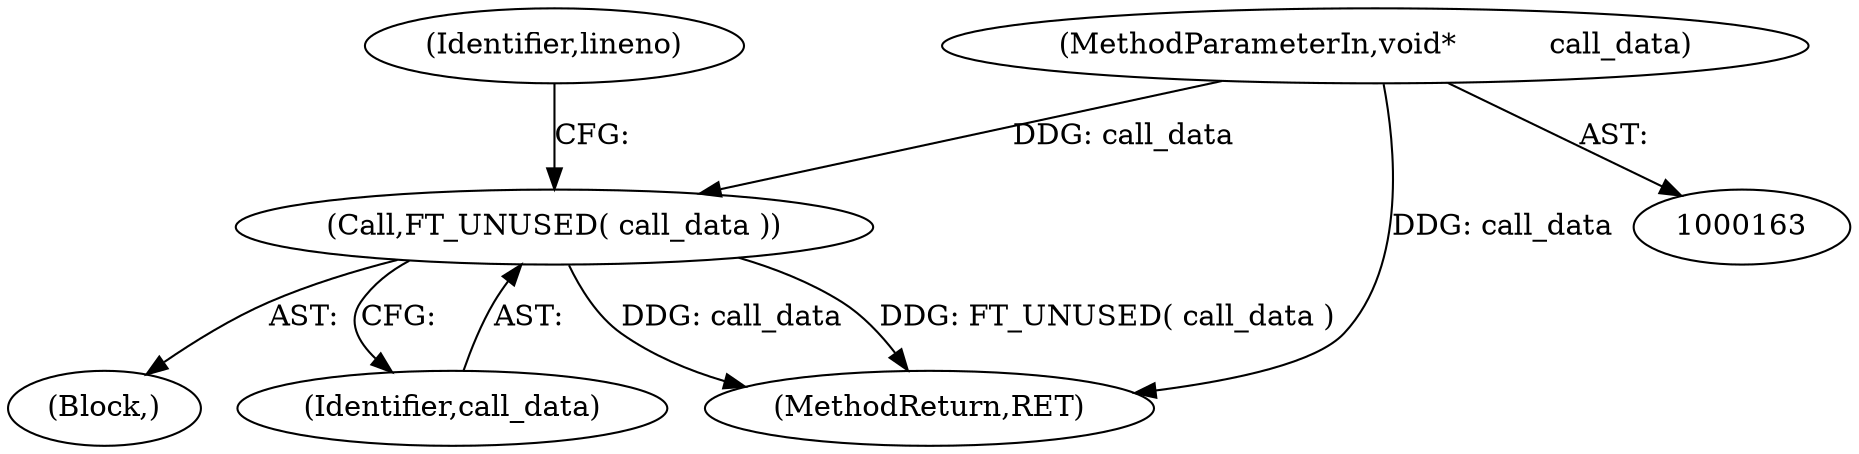digraph "0_savannah_07bdb6e289c7954e2a533039dc93c1c136099d2d@pointer" {
"1000185" [label="(Call,FT_UNUSED( call_data ))"];
"1000167" [label="(MethodParameterIn,void*          call_data)"];
"1000169" [label="(Block,)"];
"1000186" [label="(Identifier,call_data)"];
"1000185" [label="(Call,FT_UNUSED( call_data ))"];
"1000167" [label="(MethodParameterIn,void*          call_data)"];
"1000188" [label="(Identifier,lineno)"];
"1001571" [label="(MethodReturn,RET)"];
"1000185" -> "1000169"  [label="AST: "];
"1000185" -> "1000186"  [label="CFG: "];
"1000186" -> "1000185"  [label="AST: "];
"1000188" -> "1000185"  [label="CFG: "];
"1000185" -> "1001571"  [label="DDG: call_data"];
"1000185" -> "1001571"  [label="DDG: FT_UNUSED( call_data )"];
"1000167" -> "1000185"  [label="DDG: call_data"];
"1000167" -> "1000163"  [label="AST: "];
"1000167" -> "1001571"  [label="DDG: call_data"];
}
